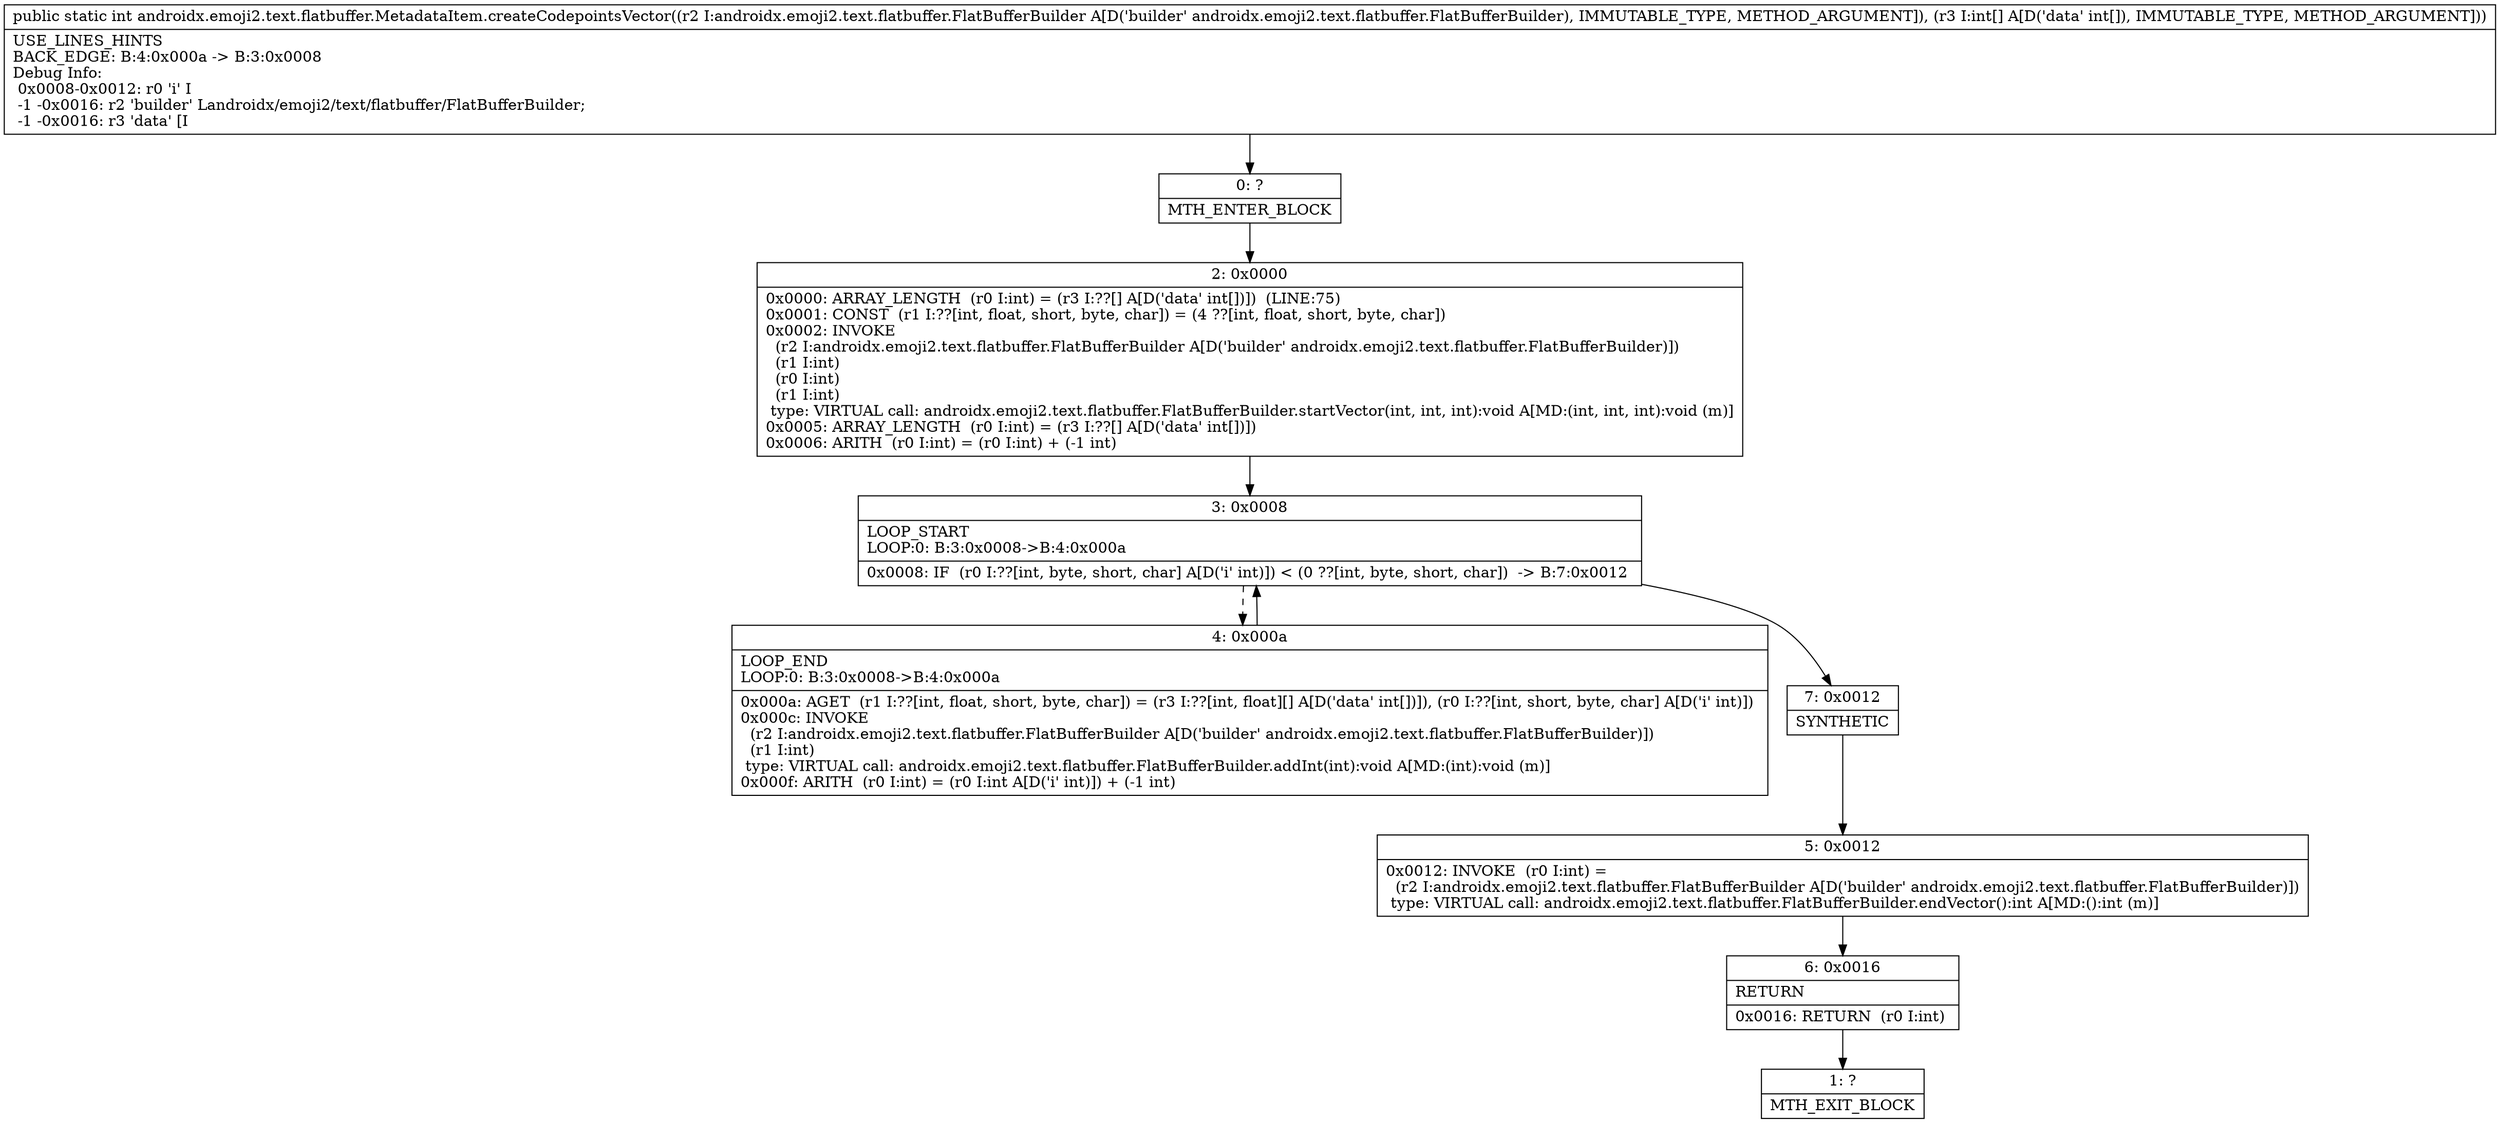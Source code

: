 digraph "CFG forandroidx.emoji2.text.flatbuffer.MetadataItem.createCodepointsVector(Landroidx\/emoji2\/text\/flatbuffer\/FlatBufferBuilder;[I)I" {
Node_0 [shape=record,label="{0\:\ ?|MTH_ENTER_BLOCK\l}"];
Node_2 [shape=record,label="{2\:\ 0x0000|0x0000: ARRAY_LENGTH  (r0 I:int) = (r3 I:??[] A[D('data' int[])])  (LINE:75)\l0x0001: CONST  (r1 I:??[int, float, short, byte, char]) = (4 ??[int, float, short, byte, char]) \l0x0002: INVOKE  \l  (r2 I:androidx.emoji2.text.flatbuffer.FlatBufferBuilder A[D('builder' androidx.emoji2.text.flatbuffer.FlatBufferBuilder)])\l  (r1 I:int)\l  (r0 I:int)\l  (r1 I:int)\l type: VIRTUAL call: androidx.emoji2.text.flatbuffer.FlatBufferBuilder.startVector(int, int, int):void A[MD:(int, int, int):void (m)]\l0x0005: ARRAY_LENGTH  (r0 I:int) = (r3 I:??[] A[D('data' int[])]) \l0x0006: ARITH  (r0 I:int) = (r0 I:int) + (\-1 int) \l}"];
Node_3 [shape=record,label="{3\:\ 0x0008|LOOP_START\lLOOP:0: B:3:0x0008\-\>B:4:0x000a\l|0x0008: IF  (r0 I:??[int, byte, short, char] A[D('i' int)]) \< (0 ??[int, byte, short, char])  \-\> B:7:0x0012 \l}"];
Node_4 [shape=record,label="{4\:\ 0x000a|LOOP_END\lLOOP:0: B:3:0x0008\-\>B:4:0x000a\l|0x000a: AGET  (r1 I:??[int, float, short, byte, char]) = (r3 I:??[int, float][] A[D('data' int[])]), (r0 I:??[int, short, byte, char] A[D('i' int)]) \l0x000c: INVOKE  \l  (r2 I:androidx.emoji2.text.flatbuffer.FlatBufferBuilder A[D('builder' androidx.emoji2.text.flatbuffer.FlatBufferBuilder)])\l  (r1 I:int)\l type: VIRTUAL call: androidx.emoji2.text.flatbuffer.FlatBufferBuilder.addInt(int):void A[MD:(int):void (m)]\l0x000f: ARITH  (r0 I:int) = (r0 I:int A[D('i' int)]) + (\-1 int) \l}"];
Node_7 [shape=record,label="{7\:\ 0x0012|SYNTHETIC\l}"];
Node_5 [shape=record,label="{5\:\ 0x0012|0x0012: INVOKE  (r0 I:int) = \l  (r2 I:androidx.emoji2.text.flatbuffer.FlatBufferBuilder A[D('builder' androidx.emoji2.text.flatbuffer.FlatBufferBuilder)])\l type: VIRTUAL call: androidx.emoji2.text.flatbuffer.FlatBufferBuilder.endVector():int A[MD:():int (m)]\l}"];
Node_6 [shape=record,label="{6\:\ 0x0016|RETURN\l|0x0016: RETURN  (r0 I:int) \l}"];
Node_1 [shape=record,label="{1\:\ ?|MTH_EXIT_BLOCK\l}"];
MethodNode[shape=record,label="{public static int androidx.emoji2.text.flatbuffer.MetadataItem.createCodepointsVector((r2 I:androidx.emoji2.text.flatbuffer.FlatBufferBuilder A[D('builder' androidx.emoji2.text.flatbuffer.FlatBufferBuilder), IMMUTABLE_TYPE, METHOD_ARGUMENT]), (r3 I:int[] A[D('data' int[]), IMMUTABLE_TYPE, METHOD_ARGUMENT]))  | USE_LINES_HINTS\lBACK_EDGE: B:4:0x000a \-\> B:3:0x0008\lDebug Info:\l  0x0008\-0x0012: r0 'i' I\l  \-1 \-0x0016: r2 'builder' Landroidx\/emoji2\/text\/flatbuffer\/FlatBufferBuilder;\l  \-1 \-0x0016: r3 'data' [I\l}"];
MethodNode -> Node_0;Node_0 -> Node_2;
Node_2 -> Node_3;
Node_3 -> Node_4[style=dashed];
Node_3 -> Node_7;
Node_4 -> Node_3;
Node_7 -> Node_5;
Node_5 -> Node_6;
Node_6 -> Node_1;
}

